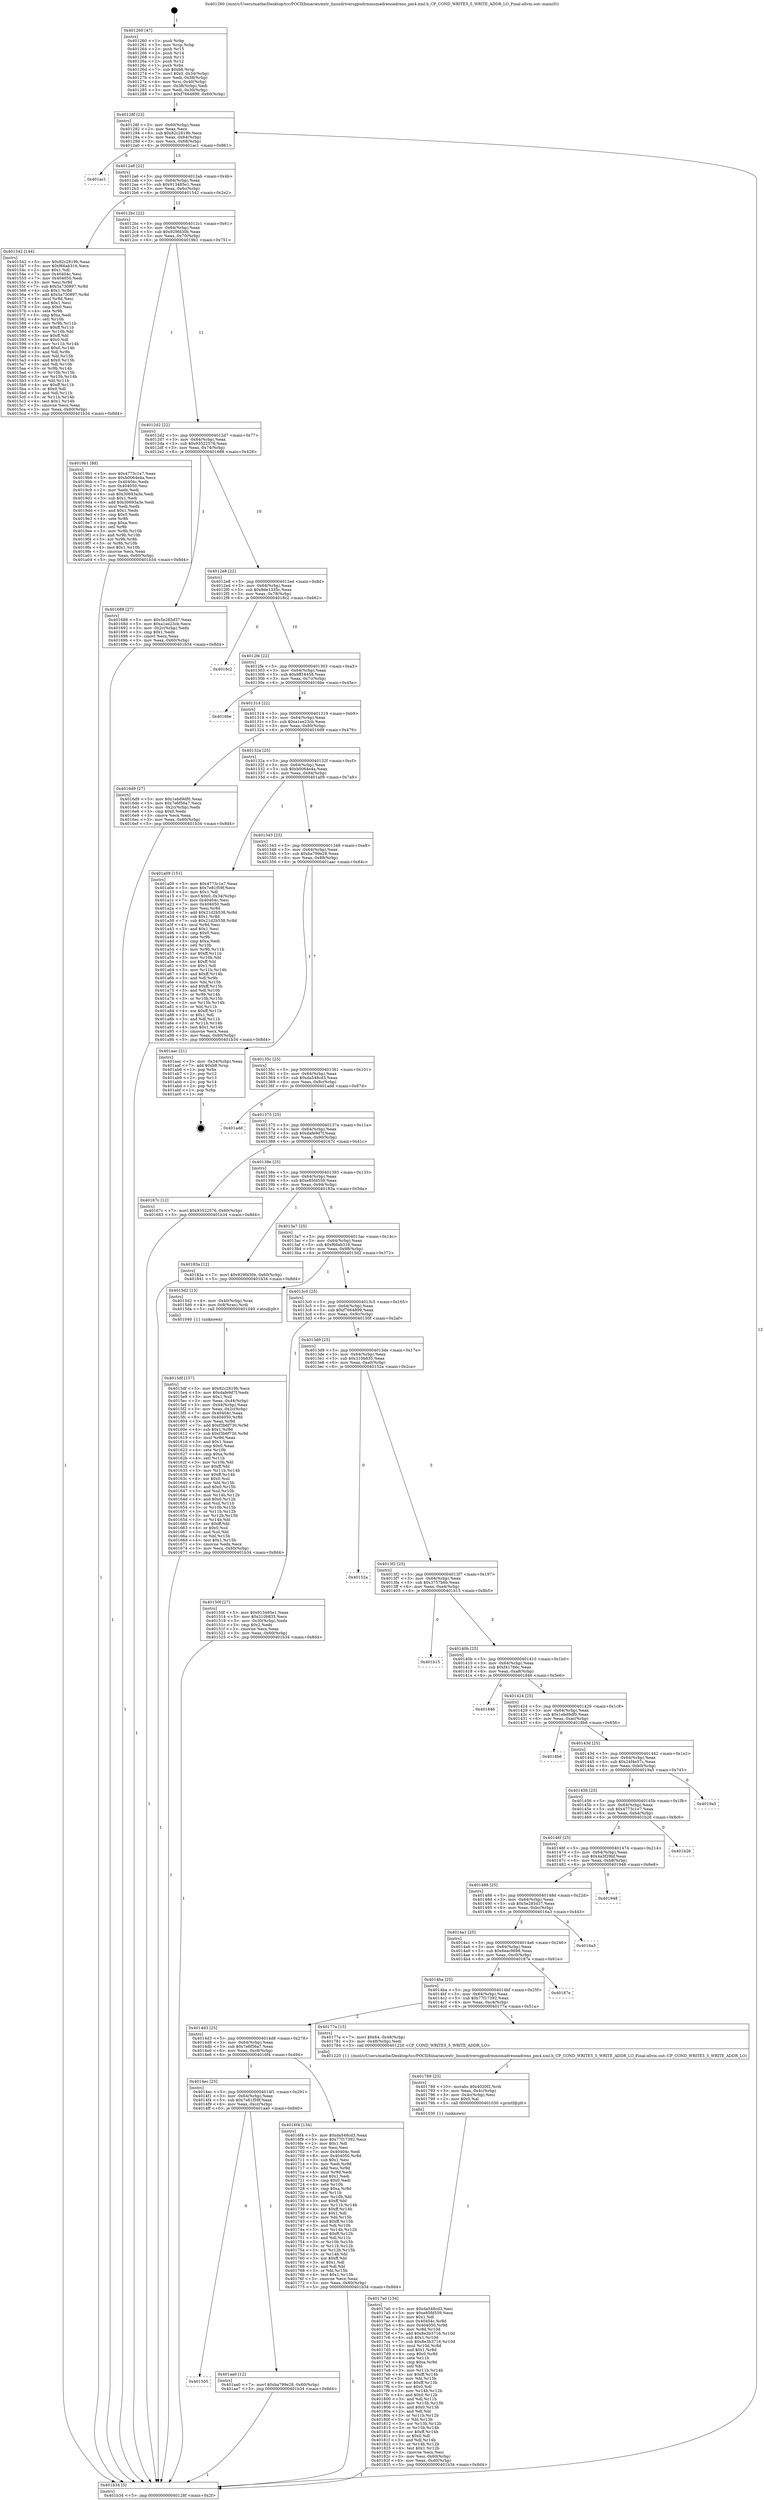 digraph "0x401260" {
  label = "0x401260 (/mnt/c/Users/mathe/Desktop/tcc/POCII/binaries/extr_linuxdriversgpudrmmsmadrenoadreno_pm4.xml.h_CP_COND_WRITE5_5_WRITE_ADDR_LO_Final-ollvm.out::main(0))"
  labelloc = "t"
  node[shape=record]

  Entry [label="",width=0.3,height=0.3,shape=circle,fillcolor=black,style=filled]
  "0x40128f" [label="{
     0x40128f [23]\l
     | [instrs]\l
     &nbsp;&nbsp;0x40128f \<+3\>: mov -0x60(%rbp),%eax\l
     &nbsp;&nbsp;0x401292 \<+2\>: mov %eax,%ecx\l
     &nbsp;&nbsp;0x401294 \<+6\>: sub $0x82c2819b,%ecx\l
     &nbsp;&nbsp;0x40129a \<+3\>: mov %eax,-0x64(%rbp)\l
     &nbsp;&nbsp;0x40129d \<+3\>: mov %ecx,-0x68(%rbp)\l
     &nbsp;&nbsp;0x4012a0 \<+6\>: je 0000000000401ac1 \<main+0x861\>\l
  }"]
  "0x401ac1" [label="{
     0x401ac1\l
  }", style=dashed]
  "0x4012a6" [label="{
     0x4012a6 [22]\l
     | [instrs]\l
     &nbsp;&nbsp;0x4012a6 \<+5\>: jmp 00000000004012ab \<main+0x4b\>\l
     &nbsp;&nbsp;0x4012ab \<+3\>: mov -0x64(%rbp),%eax\l
     &nbsp;&nbsp;0x4012ae \<+5\>: sub $0x913485e1,%eax\l
     &nbsp;&nbsp;0x4012b3 \<+3\>: mov %eax,-0x6c(%rbp)\l
     &nbsp;&nbsp;0x4012b6 \<+6\>: je 0000000000401542 \<main+0x2e2\>\l
  }"]
  Exit [label="",width=0.3,height=0.3,shape=circle,fillcolor=black,style=filled,peripheries=2]
  "0x401542" [label="{
     0x401542 [144]\l
     | [instrs]\l
     &nbsp;&nbsp;0x401542 \<+5\>: mov $0x82c2819b,%eax\l
     &nbsp;&nbsp;0x401547 \<+5\>: mov $0xf66ab316,%ecx\l
     &nbsp;&nbsp;0x40154c \<+2\>: mov $0x1,%dl\l
     &nbsp;&nbsp;0x40154e \<+7\>: mov 0x40404c,%esi\l
     &nbsp;&nbsp;0x401555 \<+7\>: mov 0x404050,%edi\l
     &nbsp;&nbsp;0x40155c \<+3\>: mov %esi,%r8d\l
     &nbsp;&nbsp;0x40155f \<+7\>: sub $0x5a730897,%r8d\l
     &nbsp;&nbsp;0x401566 \<+4\>: sub $0x1,%r8d\l
     &nbsp;&nbsp;0x40156a \<+7\>: add $0x5a730897,%r8d\l
     &nbsp;&nbsp;0x401571 \<+4\>: imul %r8d,%esi\l
     &nbsp;&nbsp;0x401575 \<+3\>: and $0x1,%esi\l
     &nbsp;&nbsp;0x401578 \<+3\>: cmp $0x0,%esi\l
     &nbsp;&nbsp;0x40157b \<+4\>: sete %r9b\l
     &nbsp;&nbsp;0x40157f \<+3\>: cmp $0xa,%edi\l
     &nbsp;&nbsp;0x401582 \<+4\>: setl %r10b\l
     &nbsp;&nbsp;0x401586 \<+3\>: mov %r9b,%r11b\l
     &nbsp;&nbsp;0x401589 \<+4\>: xor $0xff,%r11b\l
     &nbsp;&nbsp;0x40158d \<+3\>: mov %r10b,%bl\l
     &nbsp;&nbsp;0x401590 \<+3\>: xor $0xff,%bl\l
     &nbsp;&nbsp;0x401593 \<+3\>: xor $0x0,%dl\l
     &nbsp;&nbsp;0x401596 \<+3\>: mov %r11b,%r14b\l
     &nbsp;&nbsp;0x401599 \<+4\>: and $0x0,%r14b\l
     &nbsp;&nbsp;0x40159d \<+3\>: and %dl,%r9b\l
     &nbsp;&nbsp;0x4015a0 \<+3\>: mov %bl,%r15b\l
     &nbsp;&nbsp;0x4015a3 \<+4\>: and $0x0,%r15b\l
     &nbsp;&nbsp;0x4015a7 \<+3\>: and %dl,%r10b\l
     &nbsp;&nbsp;0x4015aa \<+3\>: or %r9b,%r14b\l
     &nbsp;&nbsp;0x4015ad \<+3\>: or %r10b,%r15b\l
     &nbsp;&nbsp;0x4015b0 \<+3\>: xor %r15b,%r14b\l
     &nbsp;&nbsp;0x4015b3 \<+3\>: or %bl,%r11b\l
     &nbsp;&nbsp;0x4015b6 \<+4\>: xor $0xff,%r11b\l
     &nbsp;&nbsp;0x4015ba \<+3\>: or $0x0,%dl\l
     &nbsp;&nbsp;0x4015bd \<+3\>: and %dl,%r11b\l
     &nbsp;&nbsp;0x4015c0 \<+3\>: or %r11b,%r14b\l
     &nbsp;&nbsp;0x4015c3 \<+4\>: test $0x1,%r14b\l
     &nbsp;&nbsp;0x4015c7 \<+3\>: cmovne %ecx,%eax\l
     &nbsp;&nbsp;0x4015ca \<+3\>: mov %eax,-0x60(%rbp)\l
     &nbsp;&nbsp;0x4015cd \<+5\>: jmp 0000000000401b34 \<main+0x8d4\>\l
  }"]
  "0x4012bc" [label="{
     0x4012bc [22]\l
     | [instrs]\l
     &nbsp;&nbsp;0x4012bc \<+5\>: jmp 00000000004012c1 \<main+0x61\>\l
     &nbsp;&nbsp;0x4012c1 \<+3\>: mov -0x64(%rbp),%eax\l
     &nbsp;&nbsp;0x4012c4 \<+5\>: sub $0x929fd30b,%eax\l
     &nbsp;&nbsp;0x4012c9 \<+3\>: mov %eax,-0x70(%rbp)\l
     &nbsp;&nbsp;0x4012cc \<+6\>: je 00000000004019b1 \<main+0x751\>\l
  }"]
  "0x401505" [label="{
     0x401505\l
  }", style=dashed]
  "0x4019b1" [label="{
     0x4019b1 [88]\l
     | [instrs]\l
     &nbsp;&nbsp;0x4019b1 \<+5\>: mov $0x4773c1e7,%eax\l
     &nbsp;&nbsp;0x4019b6 \<+5\>: mov $0xb0064e4a,%ecx\l
     &nbsp;&nbsp;0x4019bb \<+7\>: mov 0x40404c,%edx\l
     &nbsp;&nbsp;0x4019c2 \<+7\>: mov 0x404050,%esi\l
     &nbsp;&nbsp;0x4019c9 \<+2\>: mov %edx,%edi\l
     &nbsp;&nbsp;0x4019cb \<+6\>: sub $0x30693a3e,%edi\l
     &nbsp;&nbsp;0x4019d1 \<+3\>: sub $0x1,%edi\l
     &nbsp;&nbsp;0x4019d4 \<+6\>: add $0x30693a3e,%edi\l
     &nbsp;&nbsp;0x4019da \<+3\>: imul %edi,%edx\l
     &nbsp;&nbsp;0x4019dd \<+3\>: and $0x1,%edx\l
     &nbsp;&nbsp;0x4019e0 \<+3\>: cmp $0x0,%edx\l
     &nbsp;&nbsp;0x4019e3 \<+4\>: sete %r8b\l
     &nbsp;&nbsp;0x4019e7 \<+3\>: cmp $0xa,%esi\l
     &nbsp;&nbsp;0x4019ea \<+4\>: setl %r9b\l
     &nbsp;&nbsp;0x4019ee \<+3\>: mov %r8b,%r10b\l
     &nbsp;&nbsp;0x4019f1 \<+3\>: and %r9b,%r10b\l
     &nbsp;&nbsp;0x4019f4 \<+3\>: xor %r9b,%r8b\l
     &nbsp;&nbsp;0x4019f7 \<+3\>: or %r8b,%r10b\l
     &nbsp;&nbsp;0x4019fa \<+4\>: test $0x1,%r10b\l
     &nbsp;&nbsp;0x4019fe \<+3\>: cmovne %ecx,%eax\l
     &nbsp;&nbsp;0x401a01 \<+3\>: mov %eax,-0x60(%rbp)\l
     &nbsp;&nbsp;0x401a04 \<+5\>: jmp 0000000000401b34 \<main+0x8d4\>\l
  }"]
  "0x4012d2" [label="{
     0x4012d2 [22]\l
     | [instrs]\l
     &nbsp;&nbsp;0x4012d2 \<+5\>: jmp 00000000004012d7 \<main+0x77\>\l
     &nbsp;&nbsp;0x4012d7 \<+3\>: mov -0x64(%rbp),%eax\l
     &nbsp;&nbsp;0x4012da \<+5\>: sub $0x93522576,%eax\l
     &nbsp;&nbsp;0x4012df \<+3\>: mov %eax,-0x74(%rbp)\l
     &nbsp;&nbsp;0x4012e2 \<+6\>: je 0000000000401688 \<main+0x428\>\l
  }"]
  "0x401aa0" [label="{
     0x401aa0 [12]\l
     | [instrs]\l
     &nbsp;&nbsp;0x401aa0 \<+7\>: movl $0xba799e28,-0x60(%rbp)\l
     &nbsp;&nbsp;0x401aa7 \<+5\>: jmp 0000000000401b34 \<main+0x8d4\>\l
  }"]
  "0x401688" [label="{
     0x401688 [27]\l
     | [instrs]\l
     &nbsp;&nbsp;0x401688 \<+5\>: mov $0x5e285d37,%eax\l
     &nbsp;&nbsp;0x40168d \<+5\>: mov $0xa1ee23cb,%ecx\l
     &nbsp;&nbsp;0x401692 \<+3\>: mov -0x2c(%rbp),%edx\l
     &nbsp;&nbsp;0x401695 \<+3\>: cmp $0x1,%edx\l
     &nbsp;&nbsp;0x401698 \<+3\>: cmovl %ecx,%eax\l
     &nbsp;&nbsp;0x40169b \<+3\>: mov %eax,-0x60(%rbp)\l
     &nbsp;&nbsp;0x40169e \<+5\>: jmp 0000000000401b34 \<main+0x8d4\>\l
  }"]
  "0x4012e8" [label="{
     0x4012e8 [22]\l
     | [instrs]\l
     &nbsp;&nbsp;0x4012e8 \<+5\>: jmp 00000000004012ed \<main+0x8d\>\l
     &nbsp;&nbsp;0x4012ed \<+3\>: mov -0x64(%rbp),%eax\l
     &nbsp;&nbsp;0x4012f0 \<+5\>: sub $0x9de1335c,%eax\l
     &nbsp;&nbsp;0x4012f5 \<+3\>: mov %eax,-0x78(%rbp)\l
     &nbsp;&nbsp;0x4012f8 \<+6\>: je 00000000004018c2 \<main+0x662\>\l
  }"]
  "0x4017a0" [label="{
     0x4017a0 [154]\l
     | [instrs]\l
     &nbsp;&nbsp;0x4017a0 \<+5\>: mov $0xda548cd3,%esi\l
     &nbsp;&nbsp;0x4017a5 \<+5\>: mov $0xe85fd559,%ecx\l
     &nbsp;&nbsp;0x4017aa \<+2\>: mov $0x1,%dl\l
     &nbsp;&nbsp;0x4017ac \<+8\>: mov 0x40404c,%r8d\l
     &nbsp;&nbsp;0x4017b4 \<+8\>: mov 0x404050,%r9d\l
     &nbsp;&nbsp;0x4017bc \<+3\>: mov %r8d,%r10d\l
     &nbsp;&nbsp;0x4017bf \<+7\>: add $0x8e3b3716,%r10d\l
     &nbsp;&nbsp;0x4017c6 \<+4\>: sub $0x1,%r10d\l
     &nbsp;&nbsp;0x4017ca \<+7\>: sub $0x8e3b3716,%r10d\l
     &nbsp;&nbsp;0x4017d1 \<+4\>: imul %r10d,%r8d\l
     &nbsp;&nbsp;0x4017d5 \<+4\>: and $0x1,%r8d\l
     &nbsp;&nbsp;0x4017d9 \<+4\>: cmp $0x0,%r8d\l
     &nbsp;&nbsp;0x4017dd \<+4\>: sete %r11b\l
     &nbsp;&nbsp;0x4017e1 \<+4\>: cmp $0xa,%r9d\l
     &nbsp;&nbsp;0x4017e5 \<+3\>: setl %bl\l
     &nbsp;&nbsp;0x4017e8 \<+3\>: mov %r11b,%r14b\l
     &nbsp;&nbsp;0x4017eb \<+4\>: xor $0xff,%r14b\l
     &nbsp;&nbsp;0x4017ef \<+3\>: mov %bl,%r15b\l
     &nbsp;&nbsp;0x4017f2 \<+4\>: xor $0xff,%r15b\l
     &nbsp;&nbsp;0x4017f6 \<+3\>: xor $0x0,%dl\l
     &nbsp;&nbsp;0x4017f9 \<+3\>: mov %r14b,%r12b\l
     &nbsp;&nbsp;0x4017fc \<+4\>: and $0x0,%r12b\l
     &nbsp;&nbsp;0x401800 \<+3\>: and %dl,%r11b\l
     &nbsp;&nbsp;0x401803 \<+3\>: mov %r15b,%r13b\l
     &nbsp;&nbsp;0x401806 \<+4\>: and $0x0,%r13b\l
     &nbsp;&nbsp;0x40180a \<+2\>: and %dl,%bl\l
     &nbsp;&nbsp;0x40180c \<+3\>: or %r11b,%r12b\l
     &nbsp;&nbsp;0x40180f \<+3\>: or %bl,%r13b\l
     &nbsp;&nbsp;0x401812 \<+3\>: xor %r13b,%r12b\l
     &nbsp;&nbsp;0x401815 \<+3\>: or %r15b,%r14b\l
     &nbsp;&nbsp;0x401818 \<+4\>: xor $0xff,%r14b\l
     &nbsp;&nbsp;0x40181c \<+3\>: or $0x0,%dl\l
     &nbsp;&nbsp;0x40181f \<+3\>: and %dl,%r14b\l
     &nbsp;&nbsp;0x401822 \<+3\>: or %r14b,%r12b\l
     &nbsp;&nbsp;0x401825 \<+4\>: test $0x1,%r12b\l
     &nbsp;&nbsp;0x401829 \<+3\>: cmovne %ecx,%esi\l
     &nbsp;&nbsp;0x40182c \<+3\>: mov %esi,-0x60(%rbp)\l
     &nbsp;&nbsp;0x40182f \<+6\>: mov %eax,-0xd0(%rbp)\l
     &nbsp;&nbsp;0x401835 \<+5\>: jmp 0000000000401b34 \<main+0x8d4\>\l
  }"]
  "0x4018c2" [label="{
     0x4018c2\l
  }", style=dashed]
  "0x4012fe" [label="{
     0x4012fe [22]\l
     | [instrs]\l
     &nbsp;&nbsp;0x4012fe \<+5\>: jmp 0000000000401303 \<main+0xa3\>\l
     &nbsp;&nbsp;0x401303 \<+3\>: mov -0x64(%rbp),%eax\l
     &nbsp;&nbsp;0x401306 \<+5\>: sub $0x9ff18458,%eax\l
     &nbsp;&nbsp;0x40130b \<+3\>: mov %eax,-0x7c(%rbp)\l
     &nbsp;&nbsp;0x40130e \<+6\>: je 00000000004016be \<main+0x45e\>\l
  }"]
  "0x401789" [label="{
     0x401789 [23]\l
     | [instrs]\l
     &nbsp;&nbsp;0x401789 \<+10\>: movabs $0x4020f2,%rdi\l
     &nbsp;&nbsp;0x401793 \<+3\>: mov %eax,-0x4c(%rbp)\l
     &nbsp;&nbsp;0x401796 \<+3\>: mov -0x4c(%rbp),%esi\l
     &nbsp;&nbsp;0x401799 \<+2\>: mov $0x0,%al\l
     &nbsp;&nbsp;0x40179b \<+5\>: call 0000000000401030 \<printf@plt\>\l
     | [calls]\l
     &nbsp;&nbsp;0x401030 \{1\} (unknown)\l
  }"]
  "0x4016be" [label="{
     0x4016be\l
  }", style=dashed]
  "0x401314" [label="{
     0x401314 [22]\l
     | [instrs]\l
     &nbsp;&nbsp;0x401314 \<+5\>: jmp 0000000000401319 \<main+0xb9\>\l
     &nbsp;&nbsp;0x401319 \<+3\>: mov -0x64(%rbp),%eax\l
     &nbsp;&nbsp;0x40131c \<+5\>: sub $0xa1ee23cb,%eax\l
     &nbsp;&nbsp;0x401321 \<+3\>: mov %eax,-0x80(%rbp)\l
     &nbsp;&nbsp;0x401324 \<+6\>: je 00000000004016d9 \<main+0x479\>\l
  }"]
  "0x4014ec" [label="{
     0x4014ec [25]\l
     | [instrs]\l
     &nbsp;&nbsp;0x4014ec \<+5\>: jmp 00000000004014f1 \<main+0x291\>\l
     &nbsp;&nbsp;0x4014f1 \<+3\>: mov -0x64(%rbp),%eax\l
     &nbsp;&nbsp;0x4014f4 \<+5\>: sub $0x7e81f59f,%eax\l
     &nbsp;&nbsp;0x4014f9 \<+6\>: mov %eax,-0xcc(%rbp)\l
     &nbsp;&nbsp;0x4014ff \<+6\>: je 0000000000401aa0 \<main+0x840\>\l
  }"]
  "0x4016d9" [label="{
     0x4016d9 [27]\l
     | [instrs]\l
     &nbsp;&nbsp;0x4016d9 \<+5\>: mov $0x1ebd9df0,%eax\l
     &nbsp;&nbsp;0x4016de \<+5\>: mov $0x7e6f56a7,%ecx\l
     &nbsp;&nbsp;0x4016e3 \<+3\>: mov -0x2c(%rbp),%edx\l
     &nbsp;&nbsp;0x4016e6 \<+3\>: cmp $0x0,%edx\l
     &nbsp;&nbsp;0x4016e9 \<+3\>: cmove %ecx,%eax\l
     &nbsp;&nbsp;0x4016ec \<+3\>: mov %eax,-0x60(%rbp)\l
     &nbsp;&nbsp;0x4016ef \<+5\>: jmp 0000000000401b34 \<main+0x8d4\>\l
  }"]
  "0x40132a" [label="{
     0x40132a [25]\l
     | [instrs]\l
     &nbsp;&nbsp;0x40132a \<+5\>: jmp 000000000040132f \<main+0xcf\>\l
     &nbsp;&nbsp;0x40132f \<+3\>: mov -0x64(%rbp),%eax\l
     &nbsp;&nbsp;0x401332 \<+5\>: sub $0xb0064e4a,%eax\l
     &nbsp;&nbsp;0x401337 \<+6\>: mov %eax,-0x84(%rbp)\l
     &nbsp;&nbsp;0x40133d \<+6\>: je 0000000000401a09 \<main+0x7a9\>\l
  }"]
  "0x4016f4" [label="{
     0x4016f4 [134]\l
     | [instrs]\l
     &nbsp;&nbsp;0x4016f4 \<+5\>: mov $0xda548cd3,%eax\l
     &nbsp;&nbsp;0x4016f9 \<+5\>: mov $0x77f17392,%ecx\l
     &nbsp;&nbsp;0x4016fe \<+2\>: mov $0x1,%dl\l
     &nbsp;&nbsp;0x401700 \<+2\>: xor %esi,%esi\l
     &nbsp;&nbsp;0x401702 \<+7\>: mov 0x40404c,%edi\l
     &nbsp;&nbsp;0x401709 \<+8\>: mov 0x404050,%r8d\l
     &nbsp;&nbsp;0x401711 \<+3\>: sub $0x1,%esi\l
     &nbsp;&nbsp;0x401714 \<+3\>: mov %edi,%r9d\l
     &nbsp;&nbsp;0x401717 \<+3\>: add %esi,%r9d\l
     &nbsp;&nbsp;0x40171a \<+4\>: imul %r9d,%edi\l
     &nbsp;&nbsp;0x40171e \<+3\>: and $0x1,%edi\l
     &nbsp;&nbsp;0x401721 \<+3\>: cmp $0x0,%edi\l
     &nbsp;&nbsp;0x401724 \<+4\>: sete %r10b\l
     &nbsp;&nbsp;0x401728 \<+4\>: cmp $0xa,%r8d\l
     &nbsp;&nbsp;0x40172c \<+4\>: setl %r11b\l
     &nbsp;&nbsp;0x401730 \<+3\>: mov %r10b,%bl\l
     &nbsp;&nbsp;0x401733 \<+3\>: xor $0xff,%bl\l
     &nbsp;&nbsp;0x401736 \<+3\>: mov %r11b,%r14b\l
     &nbsp;&nbsp;0x401739 \<+4\>: xor $0xff,%r14b\l
     &nbsp;&nbsp;0x40173d \<+3\>: xor $0x1,%dl\l
     &nbsp;&nbsp;0x401740 \<+3\>: mov %bl,%r15b\l
     &nbsp;&nbsp;0x401743 \<+4\>: and $0xff,%r15b\l
     &nbsp;&nbsp;0x401747 \<+3\>: and %dl,%r10b\l
     &nbsp;&nbsp;0x40174a \<+3\>: mov %r14b,%r12b\l
     &nbsp;&nbsp;0x40174d \<+4\>: and $0xff,%r12b\l
     &nbsp;&nbsp;0x401751 \<+3\>: and %dl,%r11b\l
     &nbsp;&nbsp;0x401754 \<+3\>: or %r10b,%r15b\l
     &nbsp;&nbsp;0x401757 \<+3\>: or %r11b,%r12b\l
     &nbsp;&nbsp;0x40175a \<+3\>: xor %r12b,%r15b\l
     &nbsp;&nbsp;0x40175d \<+3\>: or %r14b,%bl\l
     &nbsp;&nbsp;0x401760 \<+3\>: xor $0xff,%bl\l
     &nbsp;&nbsp;0x401763 \<+3\>: or $0x1,%dl\l
     &nbsp;&nbsp;0x401766 \<+2\>: and %dl,%bl\l
     &nbsp;&nbsp;0x401768 \<+3\>: or %bl,%r15b\l
     &nbsp;&nbsp;0x40176b \<+4\>: test $0x1,%r15b\l
     &nbsp;&nbsp;0x40176f \<+3\>: cmovne %ecx,%eax\l
     &nbsp;&nbsp;0x401772 \<+3\>: mov %eax,-0x60(%rbp)\l
     &nbsp;&nbsp;0x401775 \<+5\>: jmp 0000000000401b34 \<main+0x8d4\>\l
  }"]
  "0x401a09" [label="{
     0x401a09 [151]\l
     | [instrs]\l
     &nbsp;&nbsp;0x401a09 \<+5\>: mov $0x4773c1e7,%eax\l
     &nbsp;&nbsp;0x401a0e \<+5\>: mov $0x7e81f59f,%ecx\l
     &nbsp;&nbsp;0x401a13 \<+2\>: mov $0x1,%dl\l
     &nbsp;&nbsp;0x401a15 \<+7\>: movl $0x0,-0x34(%rbp)\l
     &nbsp;&nbsp;0x401a1c \<+7\>: mov 0x40404c,%esi\l
     &nbsp;&nbsp;0x401a23 \<+7\>: mov 0x404050,%edi\l
     &nbsp;&nbsp;0x401a2a \<+3\>: mov %esi,%r8d\l
     &nbsp;&nbsp;0x401a2d \<+7\>: add $0x21d2b538,%r8d\l
     &nbsp;&nbsp;0x401a34 \<+4\>: sub $0x1,%r8d\l
     &nbsp;&nbsp;0x401a38 \<+7\>: sub $0x21d2b538,%r8d\l
     &nbsp;&nbsp;0x401a3f \<+4\>: imul %r8d,%esi\l
     &nbsp;&nbsp;0x401a43 \<+3\>: and $0x1,%esi\l
     &nbsp;&nbsp;0x401a46 \<+3\>: cmp $0x0,%esi\l
     &nbsp;&nbsp;0x401a49 \<+4\>: sete %r9b\l
     &nbsp;&nbsp;0x401a4d \<+3\>: cmp $0xa,%edi\l
     &nbsp;&nbsp;0x401a50 \<+4\>: setl %r10b\l
     &nbsp;&nbsp;0x401a54 \<+3\>: mov %r9b,%r11b\l
     &nbsp;&nbsp;0x401a57 \<+4\>: xor $0xff,%r11b\l
     &nbsp;&nbsp;0x401a5b \<+3\>: mov %r10b,%bl\l
     &nbsp;&nbsp;0x401a5e \<+3\>: xor $0xff,%bl\l
     &nbsp;&nbsp;0x401a61 \<+3\>: xor $0x1,%dl\l
     &nbsp;&nbsp;0x401a64 \<+3\>: mov %r11b,%r14b\l
     &nbsp;&nbsp;0x401a67 \<+4\>: and $0xff,%r14b\l
     &nbsp;&nbsp;0x401a6b \<+3\>: and %dl,%r9b\l
     &nbsp;&nbsp;0x401a6e \<+3\>: mov %bl,%r15b\l
     &nbsp;&nbsp;0x401a71 \<+4\>: and $0xff,%r15b\l
     &nbsp;&nbsp;0x401a75 \<+3\>: and %dl,%r10b\l
     &nbsp;&nbsp;0x401a78 \<+3\>: or %r9b,%r14b\l
     &nbsp;&nbsp;0x401a7b \<+3\>: or %r10b,%r15b\l
     &nbsp;&nbsp;0x401a7e \<+3\>: xor %r15b,%r14b\l
     &nbsp;&nbsp;0x401a81 \<+3\>: or %bl,%r11b\l
     &nbsp;&nbsp;0x401a84 \<+4\>: xor $0xff,%r11b\l
     &nbsp;&nbsp;0x401a88 \<+3\>: or $0x1,%dl\l
     &nbsp;&nbsp;0x401a8b \<+3\>: and %dl,%r11b\l
     &nbsp;&nbsp;0x401a8e \<+3\>: or %r11b,%r14b\l
     &nbsp;&nbsp;0x401a91 \<+4\>: test $0x1,%r14b\l
     &nbsp;&nbsp;0x401a95 \<+3\>: cmovne %ecx,%eax\l
     &nbsp;&nbsp;0x401a98 \<+3\>: mov %eax,-0x60(%rbp)\l
     &nbsp;&nbsp;0x401a9b \<+5\>: jmp 0000000000401b34 \<main+0x8d4\>\l
  }"]
  "0x401343" [label="{
     0x401343 [25]\l
     | [instrs]\l
     &nbsp;&nbsp;0x401343 \<+5\>: jmp 0000000000401348 \<main+0xe8\>\l
     &nbsp;&nbsp;0x401348 \<+3\>: mov -0x64(%rbp),%eax\l
     &nbsp;&nbsp;0x40134b \<+5\>: sub $0xba799e28,%eax\l
     &nbsp;&nbsp;0x401350 \<+6\>: mov %eax,-0x88(%rbp)\l
     &nbsp;&nbsp;0x401356 \<+6\>: je 0000000000401aac \<main+0x84c\>\l
  }"]
  "0x4014d3" [label="{
     0x4014d3 [25]\l
     | [instrs]\l
     &nbsp;&nbsp;0x4014d3 \<+5\>: jmp 00000000004014d8 \<main+0x278\>\l
     &nbsp;&nbsp;0x4014d8 \<+3\>: mov -0x64(%rbp),%eax\l
     &nbsp;&nbsp;0x4014db \<+5\>: sub $0x7e6f56a7,%eax\l
     &nbsp;&nbsp;0x4014e0 \<+6\>: mov %eax,-0xc8(%rbp)\l
     &nbsp;&nbsp;0x4014e6 \<+6\>: je 00000000004016f4 \<main+0x494\>\l
  }"]
  "0x401aac" [label="{
     0x401aac [21]\l
     | [instrs]\l
     &nbsp;&nbsp;0x401aac \<+3\>: mov -0x34(%rbp),%eax\l
     &nbsp;&nbsp;0x401aaf \<+7\>: add $0xb8,%rsp\l
     &nbsp;&nbsp;0x401ab6 \<+1\>: pop %rbx\l
     &nbsp;&nbsp;0x401ab7 \<+2\>: pop %r12\l
     &nbsp;&nbsp;0x401ab9 \<+2\>: pop %r13\l
     &nbsp;&nbsp;0x401abb \<+2\>: pop %r14\l
     &nbsp;&nbsp;0x401abd \<+2\>: pop %r15\l
     &nbsp;&nbsp;0x401abf \<+1\>: pop %rbp\l
     &nbsp;&nbsp;0x401ac0 \<+1\>: ret\l
  }"]
  "0x40135c" [label="{
     0x40135c [25]\l
     | [instrs]\l
     &nbsp;&nbsp;0x40135c \<+5\>: jmp 0000000000401361 \<main+0x101\>\l
     &nbsp;&nbsp;0x401361 \<+3\>: mov -0x64(%rbp),%eax\l
     &nbsp;&nbsp;0x401364 \<+5\>: sub $0xda548cd3,%eax\l
     &nbsp;&nbsp;0x401369 \<+6\>: mov %eax,-0x8c(%rbp)\l
     &nbsp;&nbsp;0x40136f \<+6\>: je 0000000000401add \<main+0x87d\>\l
  }"]
  "0x40177a" [label="{
     0x40177a [15]\l
     | [instrs]\l
     &nbsp;&nbsp;0x40177a \<+7\>: movl $0x64,-0x48(%rbp)\l
     &nbsp;&nbsp;0x401781 \<+3\>: mov -0x48(%rbp),%edi\l
     &nbsp;&nbsp;0x401784 \<+5\>: call 0000000000401220 \<CP_COND_WRITE5_5_WRITE_ADDR_LO\>\l
     | [calls]\l
     &nbsp;&nbsp;0x401220 \{1\} (/mnt/c/Users/mathe/Desktop/tcc/POCII/binaries/extr_linuxdriversgpudrmmsmadrenoadreno_pm4.xml.h_CP_COND_WRITE5_5_WRITE_ADDR_LO_Final-ollvm.out::CP_COND_WRITE5_5_WRITE_ADDR_LO)\l
  }"]
  "0x401add" [label="{
     0x401add\l
  }", style=dashed]
  "0x401375" [label="{
     0x401375 [25]\l
     | [instrs]\l
     &nbsp;&nbsp;0x401375 \<+5\>: jmp 000000000040137a \<main+0x11a\>\l
     &nbsp;&nbsp;0x40137a \<+3\>: mov -0x64(%rbp),%eax\l
     &nbsp;&nbsp;0x40137d \<+5\>: sub $0xdafe9d7f,%eax\l
     &nbsp;&nbsp;0x401382 \<+6\>: mov %eax,-0x90(%rbp)\l
     &nbsp;&nbsp;0x401388 \<+6\>: je 000000000040167c \<main+0x41c\>\l
  }"]
  "0x4014ba" [label="{
     0x4014ba [25]\l
     | [instrs]\l
     &nbsp;&nbsp;0x4014ba \<+5\>: jmp 00000000004014bf \<main+0x25f\>\l
     &nbsp;&nbsp;0x4014bf \<+3\>: mov -0x64(%rbp),%eax\l
     &nbsp;&nbsp;0x4014c2 \<+5\>: sub $0x77f17392,%eax\l
     &nbsp;&nbsp;0x4014c7 \<+6\>: mov %eax,-0xc4(%rbp)\l
     &nbsp;&nbsp;0x4014cd \<+6\>: je 000000000040177a \<main+0x51a\>\l
  }"]
  "0x40167c" [label="{
     0x40167c [12]\l
     | [instrs]\l
     &nbsp;&nbsp;0x40167c \<+7\>: movl $0x93522576,-0x60(%rbp)\l
     &nbsp;&nbsp;0x401683 \<+5\>: jmp 0000000000401b34 \<main+0x8d4\>\l
  }"]
  "0x40138e" [label="{
     0x40138e [25]\l
     | [instrs]\l
     &nbsp;&nbsp;0x40138e \<+5\>: jmp 0000000000401393 \<main+0x133\>\l
     &nbsp;&nbsp;0x401393 \<+3\>: mov -0x64(%rbp),%eax\l
     &nbsp;&nbsp;0x401396 \<+5\>: sub $0xe85fd559,%eax\l
     &nbsp;&nbsp;0x40139b \<+6\>: mov %eax,-0x94(%rbp)\l
     &nbsp;&nbsp;0x4013a1 \<+6\>: je 000000000040183a \<main+0x5da\>\l
  }"]
  "0x40187e" [label="{
     0x40187e\l
  }", style=dashed]
  "0x40183a" [label="{
     0x40183a [12]\l
     | [instrs]\l
     &nbsp;&nbsp;0x40183a \<+7\>: movl $0x929fd30b,-0x60(%rbp)\l
     &nbsp;&nbsp;0x401841 \<+5\>: jmp 0000000000401b34 \<main+0x8d4\>\l
  }"]
  "0x4013a7" [label="{
     0x4013a7 [25]\l
     | [instrs]\l
     &nbsp;&nbsp;0x4013a7 \<+5\>: jmp 00000000004013ac \<main+0x14c\>\l
     &nbsp;&nbsp;0x4013ac \<+3\>: mov -0x64(%rbp),%eax\l
     &nbsp;&nbsp;0x4013af \<+5\>: sub $0xf66ab316,%eax\l
     &nbsp;&nbsp;0x4013b4 \<+6\>: mov %eax,-0x98(%rbp)\l
     &nbsp;&nbsp;0x4013ba \<+6\>: je 00000000004015d2 \<main+0x372\>\l
  }"]
  "0x4014a1" [label="{
     0x4014a1 [25]\l
     | [instrs]\l
     &nbsp;&nbsp;0x4014a1 \<+5\>: jmp 00000000004014a6 \<main+0x246\>\l
     &nbsp;&nbsp;0x4014a6 \<+3\>: mov -0x64(%rbp),%eax\l
     &nbsp;&nbsp;0x4014a9 \<+5\>: sub $0x6eac9698,%eax\l
     &nbsp;&nbsp;0x4014ae \<+6\>: mov %eax,-0xc0(%rbp)\l
     &nbsp;&nbsp;0x4014b4 \<+6\>: je 000000000040187e \<main+0x61e\>\l
  }"]
  "0x4015d2" [label="{
     0x4015d2 [13]\l
     | [instrs]\l
     &nbsp;&nbsp;0x4015d2 \<+4\>: mov -0x40(%rbp),%rax\l
     &nbsp;&nbsp;0x4015d6 \<+4\>: mov 0x8(%rax),%rdi\l
     &nbsp;&nbsp;0x4015da \<+5\>: call 0000000000401040 \<atoi@plt\>\l
     | [calls]\l
     &nbsp;&nbsp;0x401040 \{1\} (unknown)\l
  }"]
  "0x4013c0" [label="{
     0x4013c0 [25]\l
     | [instrs]\l
     &nbsp;&nbsp;0x4013c0 \<+5\>: jmp 00000000004013c5 \<main+0x165\>\l
     &nbsp;&nbsp;0x4013c5 \<+3\>: mov -0x64(%rbp),%eax\l
     &nbsp;&nbsp;0x4013c8 \<+5\>: sub $0xf7664899,%eax\l
     &nbsp;&nbsp;0x4013cd \<+6\>: mov %eax,-0x9c(%rbp)\l
     &nbsp;&nbsp;0x4013d3 \<+6\>: je 000000000040150f \<main+0x2af\>\l
  }"]
  "0x4016a3" [label="{
     0x4016a3\l
  }", style=dashed]
  "0x40150f" [label="{
     0x40150f [27]\l
     | [instrs]\l
     &nbsp;&nbsp;0x40150f \<+5\>: mov $0x913485e1,%eax\l
     &nbsp;&nbsp;0x401514 \<+5\>: mov $0x310b835,%ecx\l
     &nbsp;&nbsp;0x401519 \<+3\>: mov -0x30(%rbp),%edx\l
     &nbsp;&nbsp;0x40151c \<+3\>: cmp $0x2,%edx\l
     &nbsp;&nbsp;0x40151f \<+3\>: cmovne %ecx,%eax\l
     &nbsp;&nbsp;0x401522 \<+3\>: mov %eax,-0x60(%rbp)\l
     &nbsp;&nbsp;0x401525 \<+5\>: jmp 0000000000401b34 \<main+0x8d4\>\l
  }"]
  "0x4013d9" [label="{
     0x4013d9 [25]\l
     | [instrs]\l
     &nbsp;&nbsp;0x4013d9 \<+5\>: jmp 00000000004013de \<main+0x17e\>\l
     &nbsp;&nbsp;0x4013de \<+3\>: mov -0x64(%rbp),%eax\l
     &nbsp;&nbsp;0x4013e1 \<+5\>: sub $0x310b835,%eax\l
     &nbsp;&nbsp;0x4013e6 \<+6\>: mov %eax,-0xa0(%rbp)\l
     &nbsp;&nbsp;0x4013ec \<+6\>: je 000000000040152a \<main+0x2ca\>\l
  }"]
  "0x401b34" [label="{
     0x401b34 [5]\l
     | [instrs]\l
     &nbsp;&nbsp;0x401b34 \<+5\>: jmp 000000000040128f \<main+0x2f\>\l
  }"]
  "0x401260" [label="{
     0x401260 [47]\l
     | [instrs]\l
     &nbsp;&nbsp;0x401260 \<+1\>: push %rbp\l
     &nbsp;&nbsp;0x401261 \<+3\>: mov %rsp,%rbp\l
     &nbsp;&nbsp;0x401264 \<+2\>: push %r15\l
     &nbsp;&nbsp;0x401266 \<+2\>: push %r14\l
     &nbsp;&nbsp;0x401268 \<+2\>: push %r13\l
     &nbsp;&nbsp;0x40126a \<+2\>: push %r12\l
     &nbsp;&nbsp;0x40126c \<+1\>: push %rbx\l
     &nbsp;&nbsp;0x40126d \<+7\>: sub $0xb8,%rsp\l
     &nbsp;&nbsp;0x401274 \<+7\>: movl $0x0,-0x34(%rbp)\l
     &nbsp;&nbsp;0x40127b \<+3\>: mov %edi,-0x38(%rbp)\l
     &nbsp;&nbsp;0x40127e \<+4\>: mov %rsi,-0x40(%rbp)\l
     &nbsp;&nbsp;0x401282 \<+3\>: mov -0x38(%rbp),%edi\l
     &nbsp;&nbsp;0x401285 \<+3\>: mov %edi,-0x30(%rbp)\l
     &nbsp;&nbsp;0x401288 \<+7\>: movl $0xf7664899,-0x60(%rbp)\l
  }"]
  "0x4015df" [label="{
     0x4015df [157]\l
     | [instrs]\l
     &nbsp;&nbsp;0x4015df \<+5\>: mov $0x82c2819b,%ecx\l
     &nbsp;&nbsp;0x4015e4 \<+5\>: mov $0xdafe9d7f,%edx\l
     &nbsp;&nbsp;0x4015e9 \<+3\>: mov $0x1,%sil\l
     &nbsp;&nbsp;0x4015ec \<+3\>: mov %eax,-0x44(%rbp)\l
     &nbsp;&nbsp;0x4015ef \<+3\>: mov -0x44(%rbp),%eax\l
     &nbsp;&nbsp;0x4015f2 \<+3\>: mov %eax,-0x2c(%rbp)\l
     &nbsp;&nbsp;0x4015f5 \<+7\>: mov 0x40404c,%eax\l
     &nbsp;&nbsp;0x4015fc \<+8\>: mov 0x404050,%r8d\l
     &nbsp;&nbsp;0x401604 \<+3\>: mov %eax,%r9d\l
     &nbsp;&nbsp;0x401607 \<+7\>: add $0xf3b6f730,%r9d\l
     &nbsp;&nbsp;0x40160e \<+4\>: sub $0x1,%r9d\l
     &nbsp;&nbsp;0x401612 \<+7\>: sub $0xf3b6f730,%r9d\l
     &nbsp;&nbsp;0x401619 \<+4\>: imul %r9d,%eax\l
     &nbsp;&nbsp;0x40161d \<+3\>: and $0x1,%eax\l
     &nbsp;&nbsp;0x401620 \<+3\>: cmp $0x0,%eax\l
     &nbsp;&nbsp;0x401623 \<+4\>: sete %r10b\l
     &nbsp;&nbsp;0x401627 \<+4\>: cmp $0xa,%r8d\l
     &nbsp;&nbsp;0x40162b \<+4\>: setl %r11b\l
     &nbsp;&nbsp;0x40162f \<+3\>: mov %r10b,%bl\l
     &nbsp;&nbsp;0x401632 \<+3\>: xor $0xff,%bl\l
     &nbsp;&nbsp;0x401635 \<+3\>: mov %r11b,%r14b\l
     &nbsp;&nbsp;0x401638 \<+4\>: xor $0xff,%r14b\l
     &nbsp;&nbsp;0x40163c \<+4\>: xor $0x0,%sil\l
     &nbsp;&nbsp;0x401640 \<+3\>: mov %bl,%r15b\l
     &nbsp;&nbsp;0x401643 \<+4\>: and $0x0,%r15b\l
     &nbsp;&nbsp;0x401647 \<+3\>: and %sil,%r10b\l
     &nbsp;&nbsp;0x40164a \<+3\>: mov %r14b,%r12b\l
     &nbsp;&nbsp;0x40164d \<+4\>: and $0x0,%r12b\l
     &nbsp;&nbsp;0x401651 \<+3\>: and %sil,%r11b\l
     &nbsp;&nbsp;0x401654 \<+3\>: or %r10b,%r15b\l
     &nbsp;&nbsp;0x401657 \<+3\>: or %r11b,%r12b\l
     &nbsp;&nbsp;0x40165a \<+3\>: xor %r12b,%r15b\l
     &nbsp;&nbsp;0x40165d \<+3\>: or %r14b,%bl\l
     &nbsp;&nbsp;0x401660 \<+3\>: xor $0xff,%bl\l
     &nbsp;&nbsp;0x401663 \<+4\>: or $0x0,%sil\l
     &nbsp;&nbsp;0x401667 \<+3\>: and %sil,%bl\l
     &nbsp;&nbsp;0x40166a \<+3\>: or %bl,%r15b\l
     &nbsp;&nbsp;0x40166d \<+4\>: test $0x1,%r15b\l
     &nbsp;&nbsp;0x401671 \<+3\>: cmovne %edx,%ecx\l
     &nbsp;&nbsp;0x401674 \<+3\>: mov %ecx,-0x60(%rbp)\l
     &nbsp;&nbsp;0x401677 \<+5\>: jmp 0000000000401b34 \<main+0x8d4\>\l
  }"]
  "0x401488" [label="{
     0x401488 [25]\l
     | [instrs]\l
     &nbsp;&nbsp;0x401488 \<+5\>: jmp 000000000040148d \<main+0x22d\>\l
     &nbsp;&nbsp;0x40148d \<+3\>: mov -0x64(%rbp),%eax\l
     &nbsp;&nbsp;0x401490 \<+5\>: sub $0x5e285d37,%eax\l
     &nbsp;&nbsp;0x401495 \<+6\>: mov %eax,-0xbc(%rbp)\l
     &nbsp;&nbsp;0x40149b \<+6\>: je 00000000004016a3 \<main+0x443\>\l
  }"]
  "0x40152a" [label="{
     0x40152a\l
  }", style=dashed]
  "0x4013f2" [label="{
     0x4013f2 [25]\l
     | [instrs]\l
     &nbsp;&nbsp;0x4013f2 \<+5\>: jmp 00000000004013f7 \<main+0x197\>\l
     &nbsp;&nbsp;0x4013f7 \<+3\>: mov -0x64(%rbp),%eax\l
     &nbsp;&nbsp;0x4013fa \<+5\>: sub $0x3757b6b,%eax\l
     &nbsp;&nbsp;0x4013ff \<+6\>: mov %eax,-0xa4(%rbp)\l
     &nbsp;&nbsp;0x401405 \<+6\>: je 0000000000401b15 \<main+0x8b5\>\l
  }"]
  "0x401948" [label="{
     0x401948\l
  }", style=dashed]
  "0x401b15" [label="{
     0x401b15\l
  }", style=dashed]
  "0x40140b" [label="{
     0x40140b [25]\l
     | [instrs]\l
     &nbsp;&nbsp;0x40140b \<+5\>: jmp 0000000000401410 \<main+0x1b0\>\l
     &nbsp;&nbsp;0x401410 \<+3\>: mov -0x64(%rbp),%eax\l
     &nbsp;&nbsp;0x401413 \<+5\>: sub $0xf41766c,%eax\l
     &nbsp;&nbsp;0x401418 \<+6\>: mov %eax,-0xa8(%rbp)\l
     &nbsp;&nbsp;0x40141e \<+6\>: je 0000000000401846 \<main+0x5e6\>\l
  }"]
  "0x40146f" [label="{
     0x40146f [25]\l
     | [instrs]\l
     &nbsp;&nbsp;0x40146f \<+5\>: jmp 0000000000401474 \<main+0x214\>\l
     &nbsp;&nbsp;0x401474 \<+3\>: mov -0x64(%rbp),%eax\l
     &nbsp;&nbsp;0x401477 \<+5\>: sub $0x4a3f29bf,%eax\l
     &nbsp;&nbsp;0x40147c \<+6\>: mov %eax,-0xb8(%rbp)\l
     &nbsp;&nbsp;0x401482 \<+6\>: je 0000000000401948 \<main+0x6e8\>\l
  }"]
  "0x401846" [label="{
     0x401846\l
  }", style=dashed]
  "0x401424" [label="{
     0x401424 [25]\l
     | [instrs]\l
     &nbsp;&nbsp;0x401424 \<+5\>: jmp 0000000000401429 \<main+0x1c9\>\l
     &nbsp;&nbsp;0x401429 \<+3\>: mov -0x64(%rbp),%eax\l
     &nbsp;&nbsp;0x40142c \<+5\>: sub $0x1ebd9df0,%eax\l
     &nbsp;&nbsp;0x401431 \<+6\>: mov %eax,-0xac(%rbp)\l
     &nbsp;&nbsp;0x401437 \<+6\>: je 00000000004018b6 \<main+0x656\>\l
  }"]
  "0x401b26" [label="{
     0x401b26\l
  }", style=dashed]
  "0x4018b6" [label="{
     0x4018b6\l
  }", style=dashed]
  "0x40143d" [label="{
     0x40143d [25]\l
     | [instrs]\l
     &nbsp;&nbsp;0x40143d \<+5\>: jmp 0000000000401442 \<main+0x1e2\>\l
     &nbsp;&nbsp;0x401442 \<+3\>: mov -0x64(%rbp),%eax\l
     &nbsp;&nbsp;0x401445 \<+5\>: sub $0x24f4e57c,%eax\l
     &nbsp;&nbsp;0x40144a \<+6\>: mov %eax,-0xb0(%rbp)\l
     &nbsp;&nbsp;0x401450 \<+6\>: je 00000000004019a5 \<main+0x745\>\l
  }"]
  "0x401456" [label="{
     0x401456 [25]\l
     | [instrs]\l
     &nbsp;&nbsp;0x401456 \<+5\>: jmp 000000000040145b \<main+0x1fb\>\l
     &nbsp;&nbsp;0x40145b \<+3\>: mov -0x64(%rbp),%eax\l
     &nbsp;&nbsp;0x40145e \<+5\>: sub $0x4773c1e7,%eax\l
     &nbsp;&nbsp;0x401463 \<+6\>: mov %eax,-0xb4(%rbp)\l
     &nbsp;&nbsp;0x401469 \<+6\>: je 0000000000401b26 \<main+0x8c6\>\l
  }"]
  "0x4019a5" [label="{
     0x4019a5\l
  }", style=dashed]
  Entry -> "0x401260" [label=" 1"]
  "0x40128f" -> "0x401ac1" [label=" 0"]
  "0x40128f" -> "0x4012a6" [label=" 13"]
  "0x401aac" -> Exit [label=" 1"]
  "0x4012a6" -> "0x401542" [label=" 1"]
  "0x4012a6" -> "0x4012bc" [label=" 12"]
  "0x401aa0" -> "0x401b34" [label=" 1"]
  "0x4012bc" -> "0x4019b1" [label=" 1"]
  "0x4012bc" -> "0x4012d2" [label=" 11"]
  "0x4014ec" -> "0x401505" [label=" 0"]
  "0x4012d2" -> "0x401688" [label=" 1"]
  "0x4012d2" -> "0x4012e8" [label=" 10"]
  "0x4014ec" -> "0x401aa0" [label=" 1"]
  "0x4012e8" -> "0x4018c2" [label=" 0"]
  "0x4012e8" -> "0x4012fe" [label=" 10"]
  "0x401a09" -> "0x401b34" [label=" 1"]
  "0x4012fe" -> "0x4016be" [label=" 0"]
  "0x4012fe" -> "0x401314" [label=" 10"]
  "0x4019b1" -> "0x401b34" [label=" 1"]
  "0x401314" -> "0x4016d9" [label=" 1"]
  "0x401314" -> "0x40132a" [label=" 9"]
  "0x40183a" -> "0x401b34" [label=" 1"]
  "0x40132a" -> "0x401a09" [label=" 1"]
  "0x40132a" -> "0x401343" [label=" 8"]
  "0x4017a0" -> "0x401b34" [label=" 1"]
  "0x401343" -> "0x401aac" [label=" 1"]
  "0x401343" -> "0x40135c" [label=" 7"]
  "0x40177a" -> "0x401789" [label=" 1"]
  "0x40135c" -> "0x401add" [label=" 0"]
  "0x40135c" -> "0x401375" [label=" 7"]
  "0x4016f4" -> "0x401b34" [label=" 1"]
  "0x401375" -> "0x40167c" [label=" 1"]
  "0x401375" -> "0x40138e" [label=" 6"]
  "0x4014d3" -> "0x4016f4" [label=" 1"]
  "0x40138e" -> "0x40183a" [label=" 1"]
  "0x40138e" -> "0x4013a7" [label=" 5"]
  "0x401789" -> "0x4017a0" [label=" 1"]
  "0x4013a7" -> "0x4015d2" [label=" 1"]
  "0x4013a7" -> "0x4013c0" [label=" 4"]
  "0x4014ba" -> "0x40177a" [label=" 1"]
  "0x4013c0" -> "0x40150f" [label=" 1"]
  "0x4013c0" -> "0x4013d9" [label=" 3"]
  "0x40150f" -> "0x401b34" [label=" 1"]
  "0x401260" -> "0x40128f" [label=" 1"]
  "0x401b34" -> "0x40128f" [label=" 12"]
  "0x401542" -> "0x401b34" [label=" 1"]
  "0x4015d2" -> "0x4015df" [label=" 1"]
  "0x4015df" -> "0x401b34" [label=" 1"]
  "0x40167c" -> "0x401b34" [label=" 1"]
  "0x401688" -> "0x401b34" [label=" 1"]
  "0x4016d9" -> "0x401b34" [label=" 1"]
  "0x4014d3" -> "0x4014ec" [label=" 1"]
  "0x4013d9" -> "0x40152a" [label=" 0"]
  "0x4013d9" -> "0x4013f2" [label=" 3"]
  "0x4014a1" -> "0x40187e" [label=" 0"]
  "0x4013f2" -> "0x401b15" [label=" 0"]
  "0x4013f2" -> "0x40140b" [label=" 3"]
  "0x4014ba" -> "0x4014d3" [label=" 2"]
  "0x40140b" -> "0x401846" [label=" 0"]
  "0x40140b" -> "0x401424" [label=" 3"]
  "0x401488" -> "0x4016a3" [label=" 0"]
  "0x401424" -> "0x4018b6" [label=" 0"]
  "0x401424" -> "0x40143d" [label=" 3"]
  "0x4014a1" -> "0x4014ba" [label=" 3"]
  "0x40143d" -> "0x4019a5" [label=" 0"]
  "0x40143d" -> "0x401456" [label=" 3"]
  "0x40146f" -> "0x401488" [label=" 3"]
  "0x401456" -> "0x401b26" [label=" 0"]
  "0x401456" -> "0x40146f" [label=" 3"]
  "0x401488" -> "0x4014a1" [label=" 3"]
  "0x40146f" -> "0x401948" [label=" 0"]
}
